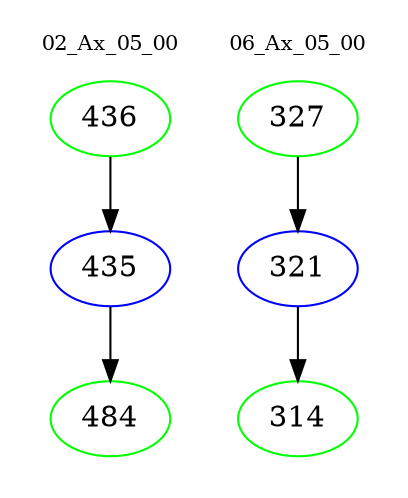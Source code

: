 digraph{
subgraph cluster_0 {
color = white
label = "02_Ax_05_00";
fontsize=10;
T0_436 [label="436", color="green"]
T0_436 -> T0_435 [color="black"]
T0_435 [label="435", color="blue"]
T0_435 -> T0_484 [color="black"]
T0_484 [label="484", color="green"]
}
subgraph cluster_1 {
color = white
label = "06_Ax_05_00";
fontsize=10;
T1_327 [label="327", color="green"]
T1_327 -> T1_321 [color="black"]
T1_321 [label="321", color="blue"]
T1_321 -> T1_314 [color="black"]
T1_314 [label="314", color="green"]
}
}
